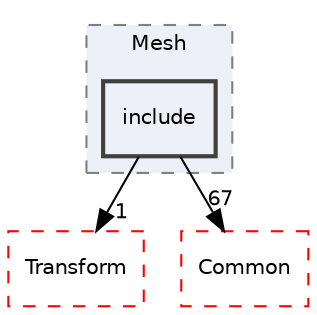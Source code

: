 digraph "include"
{
 // LATEX_PDF_SIZE
  edge [fontname="Helvetica",fontsize="10",labelfontname="Helvetica",labelfontsize="10"];
  node [fontname="Helvetica",fontsize="10",shape=record];
  compound=true
  subgraph clusterdir_ccbf6776bad025584c31b55d4bd83604 {
    graph [ bgcolor="#edf0f7", pencolor="grey50", style="filled,dashed,", label="Mesh", fontname="Helvetica", fontsize="10", URL="dir_ccbf6776bad025584c31b55d4bd83604.html"]
  dir_16104ed4d16fb7da231395513901522b [shape=box, label="include", style="filled,bold,", fillcolor="#edf0f7", color="grey25", URL="dir_16104ed4d16fb7da231395513901522b.html"];
  }
  dir_6a74394530d20d7df929c672ed9fa8ba [shape=box, label="Transform", style="dashed,", fillcolor="#edf0f7", color="red", URL="dir_6a74394530d20d7df929c672ed9fa8ba.html"];
  dir_d38764bbd2ed2fce86b6f67aad6c8758 [shape=box, label="Common", style="dashed,", fillcolor="#edf0f7", color="red", URL="dir_d38764bbd2ed2fce86b6f67aad6c8758.html"];
  dir_16104ed4d16fb7da231395513901522b->dir_6a74394530d20d7df929c672ed9fa8ba [headlabel="1", labeldistance=1.5 headhref="dir_000068_000236.html"];
  dir_16104ed4d16fb7da231395513901522b->dir_d38764bbd2ed2fce86b6f67aad6c8758 [headlabel="67", labeldistance=1.5 headhref="dir_000068_000010.html"];
}
